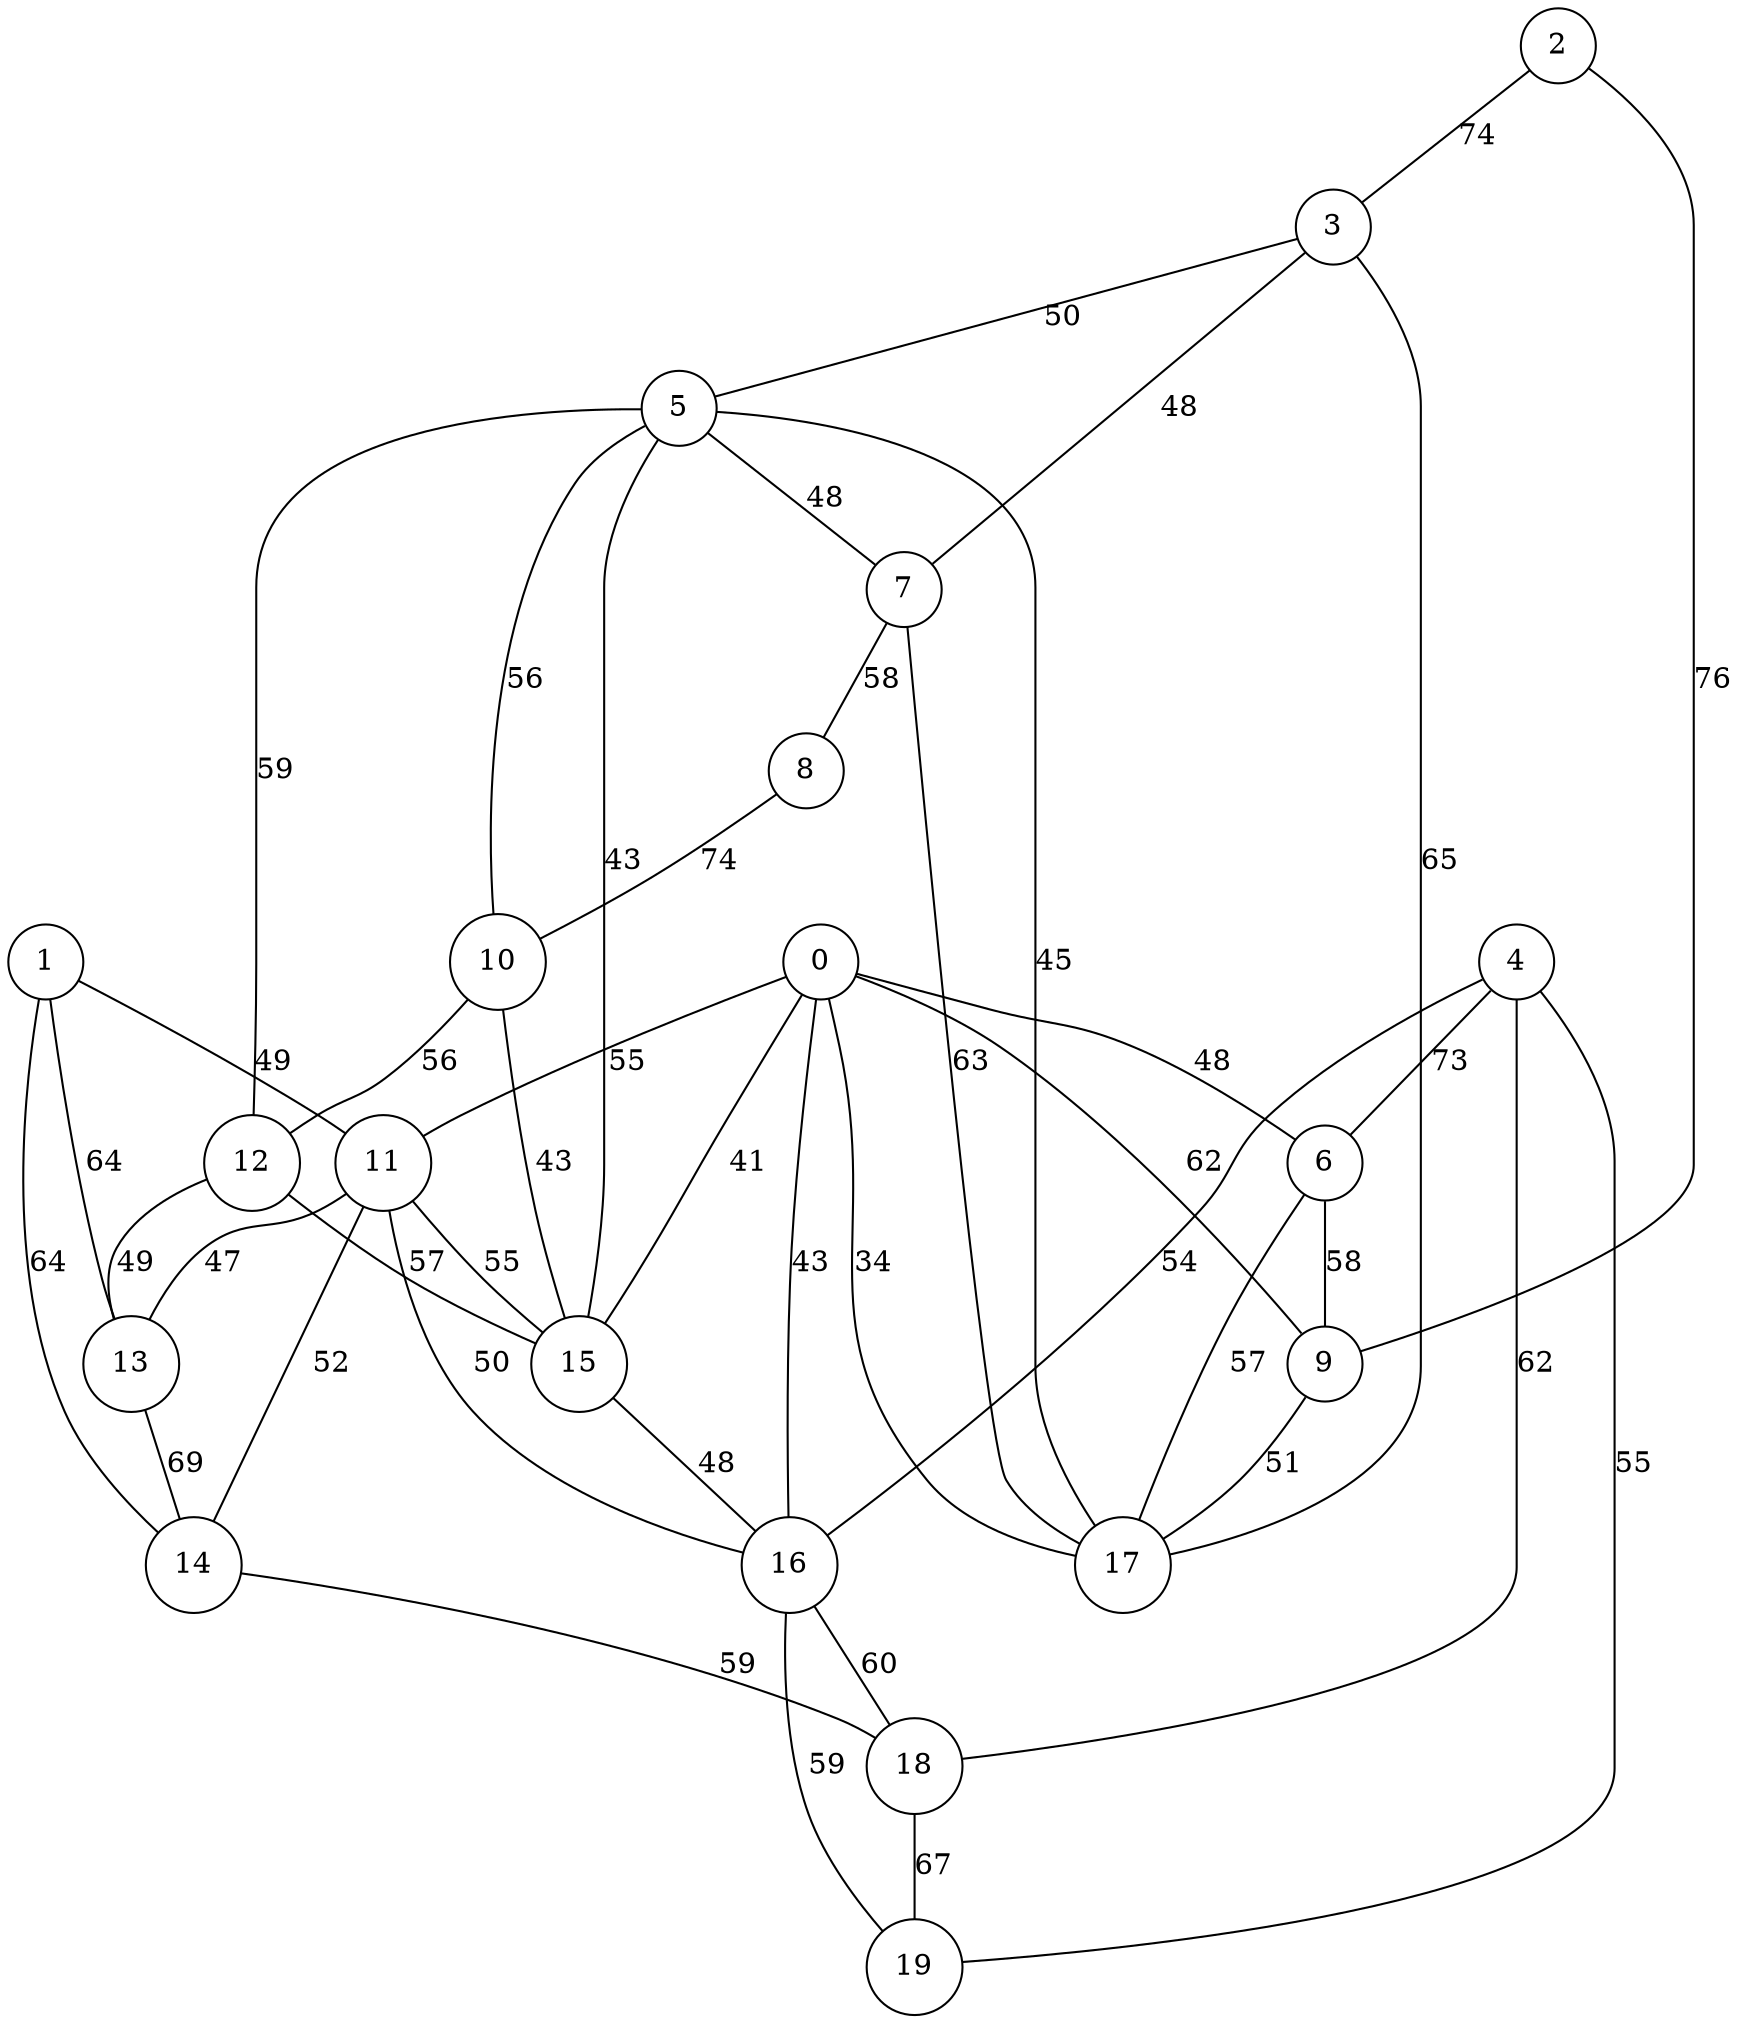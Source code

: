 graph qubit_interaction_graph {
    node [shape=circle];
    0 -- 16 [label=43];
    0 -- 11 [label=55];
    0 -- 15 [label=41];
    0 -- 17 [label=34];
    0 -- 6 [label=48];
    0 -- 9 [label=62];
    1 -- 14 [label=64];
    1 -- 13 [label=64];
    1 -- 11 [label=49];
    2 -- 9 [label=76];
    2 -- 3 [label=74];
    3 -- 5 [label=50];
    3 -- 17 [label=65];
    3 -- 7 [label=48];
    4 -- 18 [label=62];
    4 -- 16 [label=54];
    4 -- 19 [label=55];
    4 -- 6 [label=73];
    5 -- 12 [label=59];
    5 -- 7 [label=48];
    5 -- 15 [label=43];
    5 -- 17 [label=45];
    5 -- 10 [label=56];
    6 -- 17 [label=57];
    6 -- 9 [label=58];
    7 -- 8 [label=58];
    7 -- 17 [label=63];
    8 -- 10 [label=74];
    9 -- 17 [label=51];
    10 -- 15 [label=43];
    10 -- 12 [label=56];
    11 -- 15 [label=55];
    11 -- 16 [label=50];
    11 -- 14 [label=52];
    11 -- 13 [label=47];
    12 -- 15 [label=57];
    12 -- 13 [label=49];
    13 -- 14 [label=69];
    14 -- 18 [label=59];
    15 -- 16 [label=48];
    16 -- 19 [label=59];
    16 -- 18 [label=60];
    18 -- 19 [label=67];
}